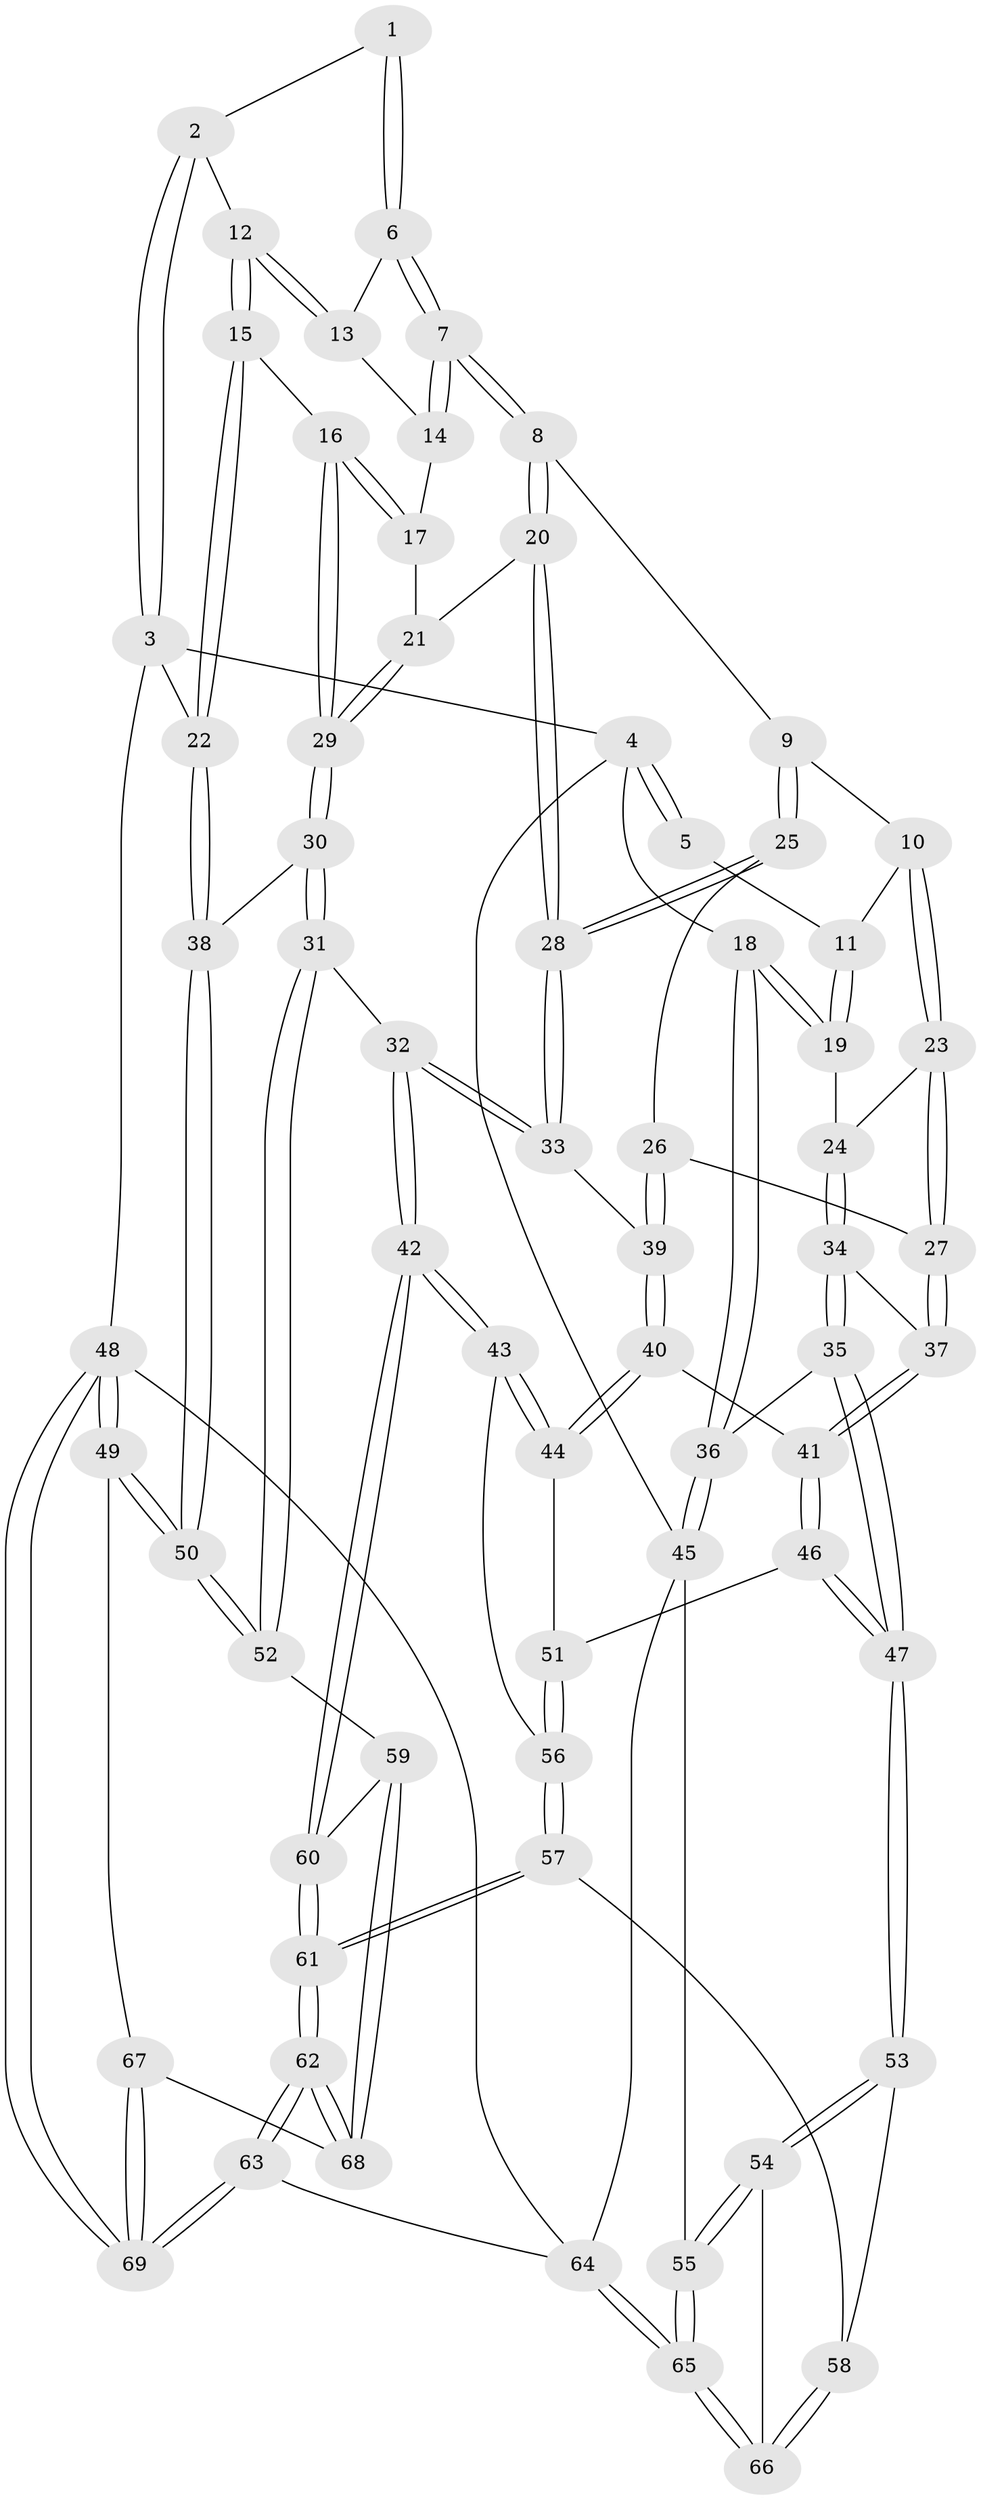 // Generated by graph-tools (version 1.1) at 2025/11/02/27/25 16:11:56]
// undirected, 69 vertices, 169 edges
graph export_dot {
graph [start="1"]
  node [color=gray90,style=filled];
  1 [pos="+0.73730959634143+0"];
  2 [pos="+0.8954631394050995+0"];
  3 [pos="+1+0"];
  4 [pos="+0+0"];
  5 [pos="+0.5705457464887237+0"];
  6 [pos="+0.7369458692770194+0"];
  7 [pos="+0.6504872807305458+0.09304261818801839"];
  8 [pos="+0.6295029711583023+0.13368039559134637"];
  9 [pos="+0.62831240588977+0.1339005136182038"];
  10 [pos="+0.5831562909918769+0.13240274787793246"];
  11 [pos="+0.5145664394219104+0.07238769830625504"];
  12 [pos="+0.9214474702545572+0.12378299064961931"];
  13 [pos="+0.8294418376308792+0.06659614992661668"];
  14 [pos="+0.8025150713381664+0.09269921497815728"];
  15 [pos="+0.9586120091035472+0.15975334317143772"];
  16 [pos="+0.8494118233344305+0.24514622121806556"];
  17 [pos="+0.7752128556736558+0.14207732901119444"];
  18 [pos="+0+0"];
  19 [pos="+0.23381427755114+0.0733345376323434"];
  20 [pos="+0.6515709765758569+0.15252043493224968"];
  21 [pos="+0.6672255668903562+0.16032598653962998"];
  22 [pos="+1+0.15843131551179565"];
  23 [pos="+0.4746033642338685+0.2410915407814237"];
  24 [pos="+0.2821636434310329+0.1523673424139946"];
  25 [pos="+0.5901011123482518+0.28128371487931714"];
  26 [pos="+0.5169274883694713+0.29078656765147937"];
  27 [pos="+0.4793901958822538+0.2558560351941096"];
  28 [pos="+0.6491837705419189+0.32058986626652736"];
  29 [pos="+0.8026364766785322+0.3135788070812705"];
  30 [pos="+0.791630957322749+0.38157626716337406"];
  31 [pos="+0.7785942723906457+0.42238925458730675"];
  32 [pos="+0.7722950712845881+0.4251345568979722"];
  33 [pos="+0.6531288498843674+0.3266103132836219"];
  34 [pos="+0.2948602657964479+0.3303036003703891"];
  35 [pos="+0.1809295090149594+0.4533908025757283"];
  36 [pos="+0+0.15037398201361674"];
  37 [pos="+0.395685534609572+0.39129781557828236"];
  38 [pos="+1+0.21485640855949298"];
  39 [pos="+0.5333730787263454+0.35368980690980645"];
  40 [pos="+0.5237847542581863+0.4374336666868294"];
  41 [pos="+0.4032623189236506+0.4052020451844691"];
  42 [pos="+0.6478440449879034+0.5452734764131375"];
  43 [pos="+0.569523232923294+0.4882713366343293"];
  44 [pos="+0.5590835282943407+0.4799788462601366"];
  45 [pos="+0+0.7331652040108475"];
  46 [pos="+0.3549079695922167+0.5116953605324521"];
  47 [pos="+0.18713559832587445+0.5315157896909999"];
  48 [pos="+1+1"];
  49 [pos="+1+0.6924087048821747"];
  50 [pos="+1+0.6039152185920516"];
  51 [pos="+0.3776304289118971+0.5336252535770061"];
  52 [pos="+1+0.5618994049256841"];
  53 [pos="+0.15501304000631316+0.5994893611806086"];
  54 [pos="+0.10980401897744468+0.653932037360223"];
  55 [pos="+0.01881560153394449+0.7102618210445072"];
  56 [pos="+0.3956906306927324+0.5702248323392067"];
  57 [pos="+0.4315028219119204+0.6611930809650853"];
  58 [pos="+0.4281054447551811+0.6624663498595987"];
  59 [pos="+0.8370022127115759+0.6508803837296058"];
  60 [pos="+0.6267620063559466+0.674535399840369"];
  61 [pos="+0.6152823268822976+0.7044650275214013"];
  62 [pos="+0.6470046963746129+0.8777157080049572"];
  63 [pos="+0.5986546795132692+1"];
  64 [pos="+0.3924817201668388+1"];
  65 [pos="+0.386832827784105+1"];
  66 [pos="+0.32499137927551863+0.7612531247838787"];
  67 [pos="+1+0.7726352400952746"];
  68 [pos="+0.8842195117671571+0.8057132061148014"];
  69 [pos="+0.7906457863502945+1"];
  1 -- 2;
  1 -- 6;
  1 -- 6;
  2 -- 3;
  2 -- 3;
  2 -- 12;
  3 -- 4;
  3 -- 22;
  3 -- 48;
  4 -- 5;
  4 -- 5;
  4 -- 18;
  4 -- 45;
  5 -- 11;
  6 -- 7;
  6 -- 7;
  6 -- 13;
  7 -- 8;
  7 -- 8;
  7 -- 14;
  7 -- 14;
  8 -- 9;
  8 -- 20;
  8 -- 20;
  9 -- 10;
  9 -- 25;
  9 -- 25;
  10 -- 11;
  10 -- 23;
  10 -- 23;
  11 -- 19;
  11 -- 19;
  12 -- 13;
  12 -- 13;
  12 -- 15;
  12 -- 15;
  13 -- 14;
  14 -- 17;
  15 -- 16;
  15 -- 22;
  15 -- 22;
  16 -- 17;
  16 -- 17;
  16 -- 29;
  16 -- 29;
  17 -- 21;
  18 -- 19;
  18 -- 19;
  18 -- 36;
  18 -- 36;
  19 -- 24;
  20 -- 21;
  20 -- 28;
  20 -- 28;
  21 -- 29;
  21 -- 29;
  22 -- 38;
  22 -- 38;
  23 -- 24;
  23 -- 27;
  23 -- 27;
  24 -- 34;
  24 -- 34;
  25 -- 26;
  25 -- 28;
  25 -- 28;
  26 -- 27;
  26 -- 39;
  26 -- 39;
  27 -- 37;
  27 -- 37;
  28 -- 33;
  28 -- 33;
  29 -- 30;
  29 -- 30;
  30 -- 31;
  30 -- 31;
  30 -- 38;
  31 -- 32;
  31 -- 52;
  31 -- 52;
  32 -- 33;
  32 -- 33;
  32 -- 42;
  32 -- 42;
  33 -- 39;
  34 -- 35;
  34 -- 35;
  34 -- 37;
  35 -- 36;
  35 -- 47;
  35 -- 47;
  36 -- 45;
  36 -- 45;
  37 -- 41;
  37 -- 41;
  38 -- 50;
  38 -- 50;
  39 -- 40;
  39 -- 40;
  40 -- 41;
  40 -- 44;
  40 -- 44;
  41 -- 46;
  41 -- 46;
  42 -- 43;
  42 -- 43;
  42 -- 60;
  42 -- 60;
  43 -- 44;
  43 -- 44;
  43 -- 56;
  44 -- 51;
  45 -- 55;
  45 -- 64;
  46 -- 47;
  46 -- 47;
  46 -- 51;
  47 -- 53;
  47 -- 53;
  48 -- 49;
  48 -- 49;
  48 -- 69;
  48 -- 69;
  48 -- 64;
  49 -- 50;
  49 -- 50;
  49 -- 67;
  50 -- 52;
  50 -- 52;
  51 -- 56;
  51 -- 56;
  52 -- 59;
  53 -- 54;
  53 -- 54;
  53 -- 58;
  54 -- 55;
  54 -- 55;
  54 -- 66;
  55 -- 65;
  55 -- 65;
  56 -- 57;
  56 -- 57;
  57 -- 58;
  57 -- 61;
  57 -- 61;
  58 -- 66;
  58 -- 66;
  59 -- 60;
  59 -- 68;
  59 -- 68;
  60 -- 61;
  60 -- 61;
  61 -- 62;
  61 -- 62;
  62 -- 63;
  62 -- 63;
  62 -- 68;
  62 -- 68;
  63 -- 64;
  63 -- 69;
  63 -- 69;
  64 -- 65;
  64 -- 65;
  65 -- 66;
  65 -- 66;
  67 -- 68;
  67 -- 69;
  67 -- 69;
}
